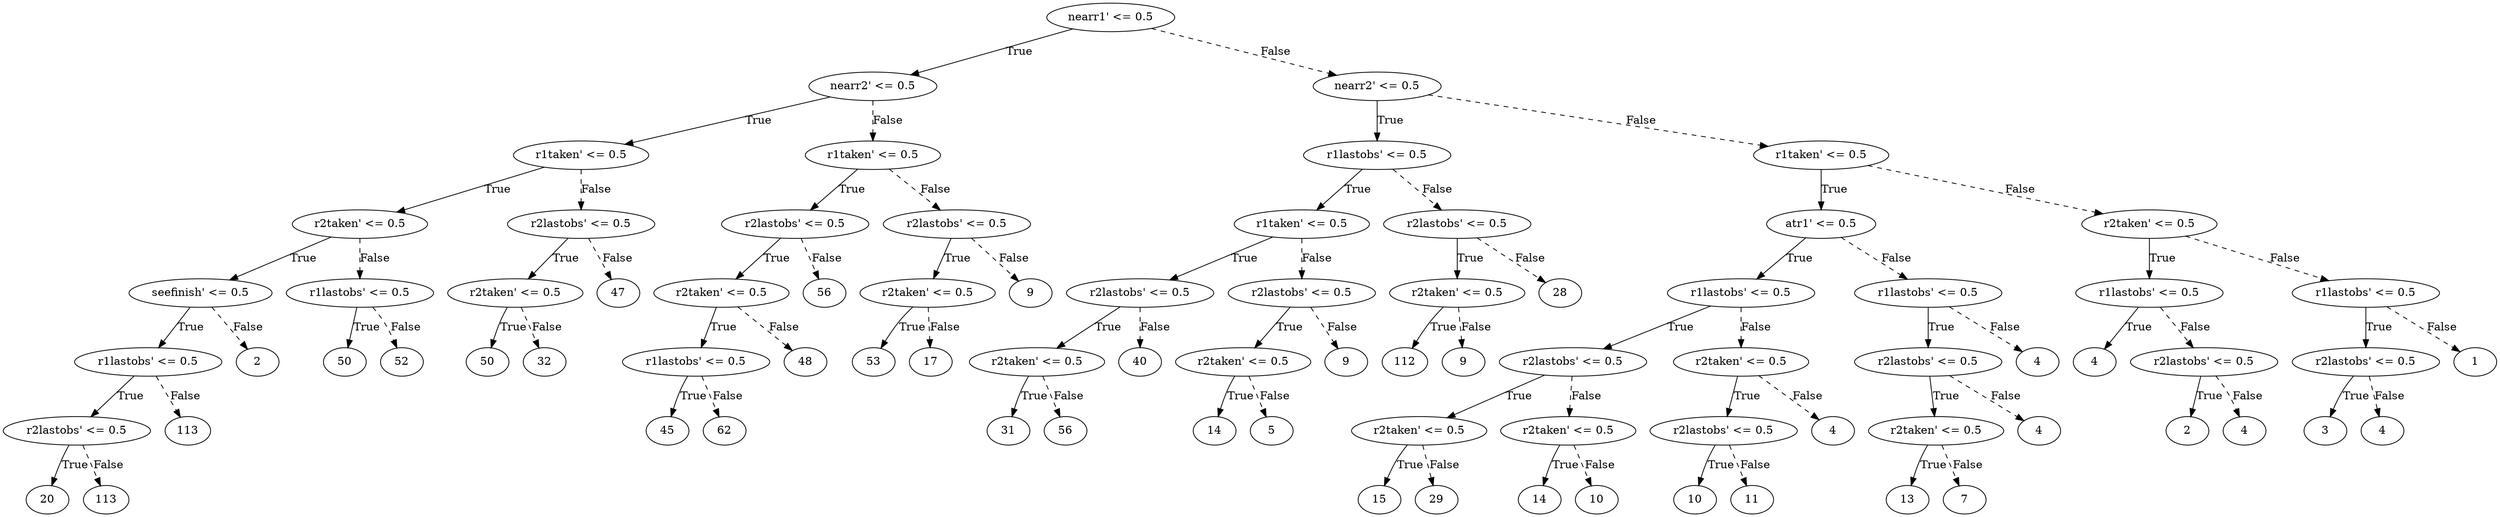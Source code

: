 digraph {
0 [label="nearr1' <= 0.5"];
1 [label="nearr2' <= 0.5"];
2 [label="r1taken' <= 0.5"];
3 [label="r2taken' <= 0.5"];
4 [label="seefinish' <= 0.5"];
5 [label="r1lastobs' <= 0.5"];
6 [label="r2lastobs' <= 0.5"];
7 [label="20"];
6 -> 7 [label="True"];
8 [label="113"];
6 -> 8 [style="dashed", label="False"];
5 -> 6 [label="True"];
9 [label="113"];
5 -> 9 [style="dashed", label="False"];
4 -> 5 [label="True"];
10 [label="2"];
4 -> 10 [style="dashed", label="False"];
3 -> 4 [label="True"];
11 [label="r1lastobs' <= 0.5"];
12 [label="50"];
11 -> 12 [label="True"];
13 [label="52"];
11 -> 13 [style="dashed", label="False"];
3 -> 11 [style="dashed", label="False"];
2 -> 3 [label="True"];
14 [label="r2lastobs' <= 0.5"];
15 [label="r2taken' <= 0.5"];
16 [label="50"];
15 -> 16 [label="True"];
17 [label="32"];
15 -> 17 [style="dashed", label="False"];
14 -> 15 [label="True"];
18 [label="47"];
14 -> 18 [style="dashed", label="False"];
2 -> 14 [style="dashed", label="False"];
1 -> 2 [label="True"];
19 [label="r1taken' <= 0.5"];
20 [label="r2lastobs' <= 0.5"];
21 [label="r2taken' <= 0.5"];
22 [label="r1lastobs' <= 0.5"];
23 [label="45"];
22 -> 23 [label="True"];
24 [label="62"];
22 -> 24 [style="dashed", label="False"];
21 -> 22 [label="True"];
25 [label="48"];
21 -> 25 [style="dashed", label="False"];
20 -> 21 [label="True"];
26 [label="56"];
20 -> 26 [style="dashed", label="False"];
19 -> 20 [label="True"];
27 [label="r2lastobs' <= 0.5"];
28 [label="r2taken' <= 0.5"];
29 [label="53"];
28 -> 29 [label="True"];
30 [label="17"];
28 -> 30 [style="dashed", label="False"];
27 -> 28 [label="True"];
31 [label="9"];
27 -> 31 [style="dashed", label="False"];
19 -> 27 [style="dashed", label="False"];
1 -> 19 [style="dashed", label="False"];
0 -> 1 [label="True"];
32 [label="nearr2' <= 0.5"];
33 [label="r1lastobs' <= 0.5"];
34 [label="r1taken' <= 0.5"];
35 [label="r2lastobs' <= 0.5"];
36 [label="r2taken' <= 0.5"];
37 [label="31"];
36 -> 37 [label="True"];
38 [label="56"];
36 -> 38 [style="dashed", label="False"];
35 -> 36 [label="True"];
39 [label="40"];
35 -> 39 [style="dashed", label="False"];
34 -> 35 [label="True"];
40 [label="r2lastobs' <= 0.5"];
41 [label="r2taken' <= 0.5"];
42 [label="14"];
41 -> 42 [label="True"];
43 [label="5"];
41 -> 43 [style="dashed", label="False"];
40 -> 41 [label="True"];
44 [label="9"];
40 -> 44 [style="dashed", label="False"];
34 -> 40 [style="dashed", label="False"];
33 -> 34 [label="True"];
45 [label="r2lastobs' <= 0.5"];
46 [label="r2taken' <= 0.5"];
47 [label="112"];
46 -> 47 [label="True"];
48 [label="9"];
46 -> 48 [style="dashed", label="False"];
45 -> 46 [label="True"];
49 [label="28"];
45 -> 49 [style="dashed", label="False"];
33 -> 45 [style="dashed", label="False"];
32 -> 33 [label="True"];
50 [label="r1taken' <= 0.5"];
51 [label="atr1' <= 0.5"];
52 [label="r1lastobs' <= 0.5"];
53 [label="r2lastobs' <= 0.5"];
54 [label="r2taken' <= 0.5"];
55 [label="15"];
54 -> 55 [label="True"];
56 [label="29"];
54 -> 56 [style="dashed", label="False"];
53 -> 54 [label="True"];
57 [label="r2taken' <= 0.5"];
58 [label="14"];
57 -> 58 [label="True"];
59 [label="10"];
57 -> 59 [style="dashed", label="False"];
53 -> 57 [style="dashed", label="False"];
52 -> 53 [label="True"];
60 [label="r2taken' <= 0.5"];
61 [label="r2lastobs' <= 0.5"];
62 [label="10"];
61 -> 62 [label="True"];
63 [label="11"];
61 -> 63 [style="dashed", label="False"];
60 -> 61 [label="True"];
64 [label="4"];
60 -> 64 [style="dashed", label="False"];
52 -> 60 [style="dashed", label="False"];
51 -> 52 [label="True"];
65 [label="r1lastobs' <= 0.5"];
66 [label="r2lastobs' <= 0.5"];
67 [label="r2taken' <= 0.5"];
68 [label="13"];
67 -> 68 [label="True"];
69 [label="7"];
67 -> 69 [style="dashed", label="False"];
66 -> 67 [label="True"];
70 [label="4"];
66 -> 70 [style="dashed", label="False"];
65 -> 66 [label="True"];
71 [label="4"];
65 -> 71 [style="dashed", label="False"];
51 -> 65 [style="dashed", label="False"];
50 -> 51 [label="True"];
72 [label="r2taken' <= 0.5"];
73 [label="r1lastobs' <= 0.5"];
74 [label="4"];
73 -> 74 [label="True"];
75 [label="r2lastobs' <= 0.5"];
76 [label="2"];
75 -> 76 [label="True"];
77 [label="4"];
75 -> 77 [style="dashed", label="False"];
73 -> 75 [style="dashed", label="False"];
72 -> 73 [label="True"];
78 [label="r1lastobs' <= 0.5"];
79 [label="r2lastobs' <= 0.5"];
80 [label="3"];
79 -> 80 [label="True"];
81 [label="4"];
79 -> 81 [style="dashed", label="False"];
78 -> 79 [label="True"];
82 [label="1"];
78 -> 82 [style="dashed", label="False"];
72 -> 78 [style="dashed", label="False"];
50 -> 72 [style="dashed", label="False"];
32 -> 50 [style="dashed", label="False"];
0 -> 32 [style="dashed", label="False"];

}
